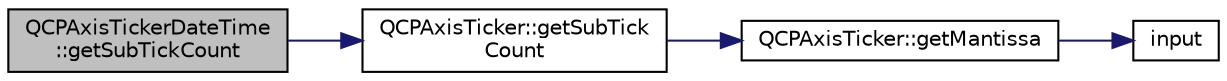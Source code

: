 digraph "QCPAxisTickerDateTime::getSubTickCount"
{
 // LATEX_PDF_SIZE
  edge [fontname="Helvetica",fontsize="10",labelfontname="Helvetica",labelfontsize="10"];
  node [fontname="Helvetica",fontsize="10",shape=record];
  rankdir="LR";
  Node1 [label="QCPAxisTickerDateTime\l::getSubTickCount",height=0.2,width=0.4,color="black", fillcolor="grey75", style="filled", fontcolor="black",tooltip=" "];
  Node1 -> Node2 [color="midnightblue",fontsize="10",style="solid",fontname="Helvetica"];
  Node2 [label="QCPAxisTicker::getSubTick\lCount",height=0.2,width=0.4,color="black", fillcolor="white", style="filled",URL="$classQCPAxisTicker.html#a4ccc403ced7a1457ce6ba293509933c8",tooltip=" "];
  Node2 -> Node3 [color="midnightblue",fontsize="10",style="solid",fontname="Helvetica"];
  Node3 [label="QCPAxisTicker::getMantissa",height=0.2,width=0.4,color="black", fillcolor="white", style="filled",URL="$classQCPAxisTicker.html#abe99aaaf6c512812869b0a19937c76ff",tooltip=" "];
  Node3 -> Node4 [color="midnightblue",fontsize="10",style="solid",fontname="Helvetica"];
  Node4 [label="input",height=0.2,width=0.4,color="black", fillcolor="white", style="filled",URL="$validateInput_8h.html#a862ee41183463d2af6056589b31a5cdc",tooltip="Make input String Spaces-free."];
}
